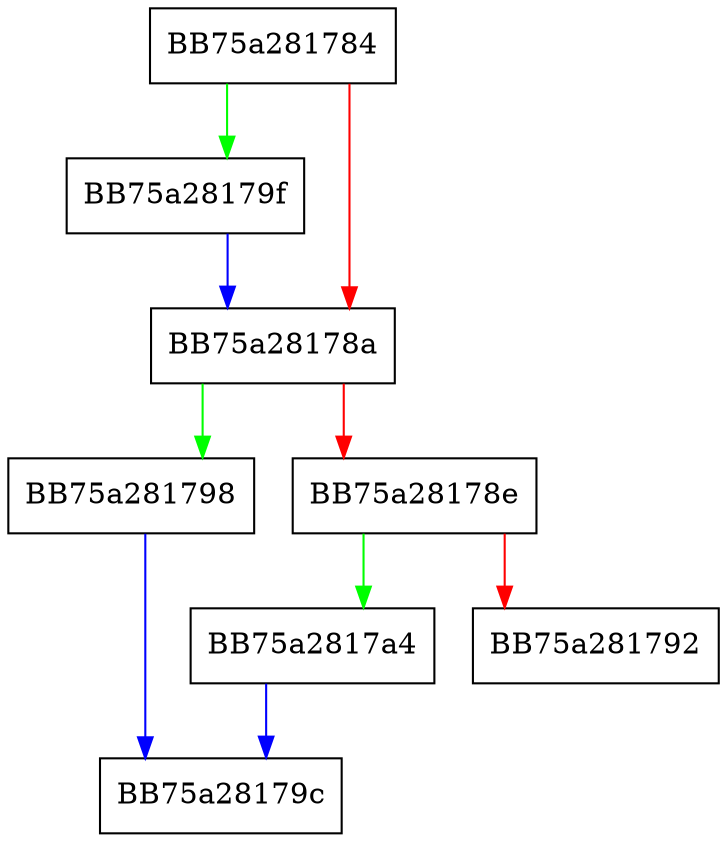 digraph sqlite3ExprVectorSize {
  node [shape="box"];
  graph [splines=ortho];
  BB75a281784 -> BB75a28179f [color="green"];
  BB75a281784 -> BB75a28178a [color="red"];
  BB75a28178a -> BB75a281798 [color="green"];
  BB75a28178a -> BB75a28178e [color="red"];
  BB75a28178e -> BB75a2817a4 [color="green"];
  BB75a28178e -> BB75a281792 [color="red"];
  BB75a281798 -> BB75a28179c [color="blue"];
  BB75a28179f -> BB75a28178a [color="blue"];
  BB75a2817a4 -> BB75a28179c [color="blue"];
}